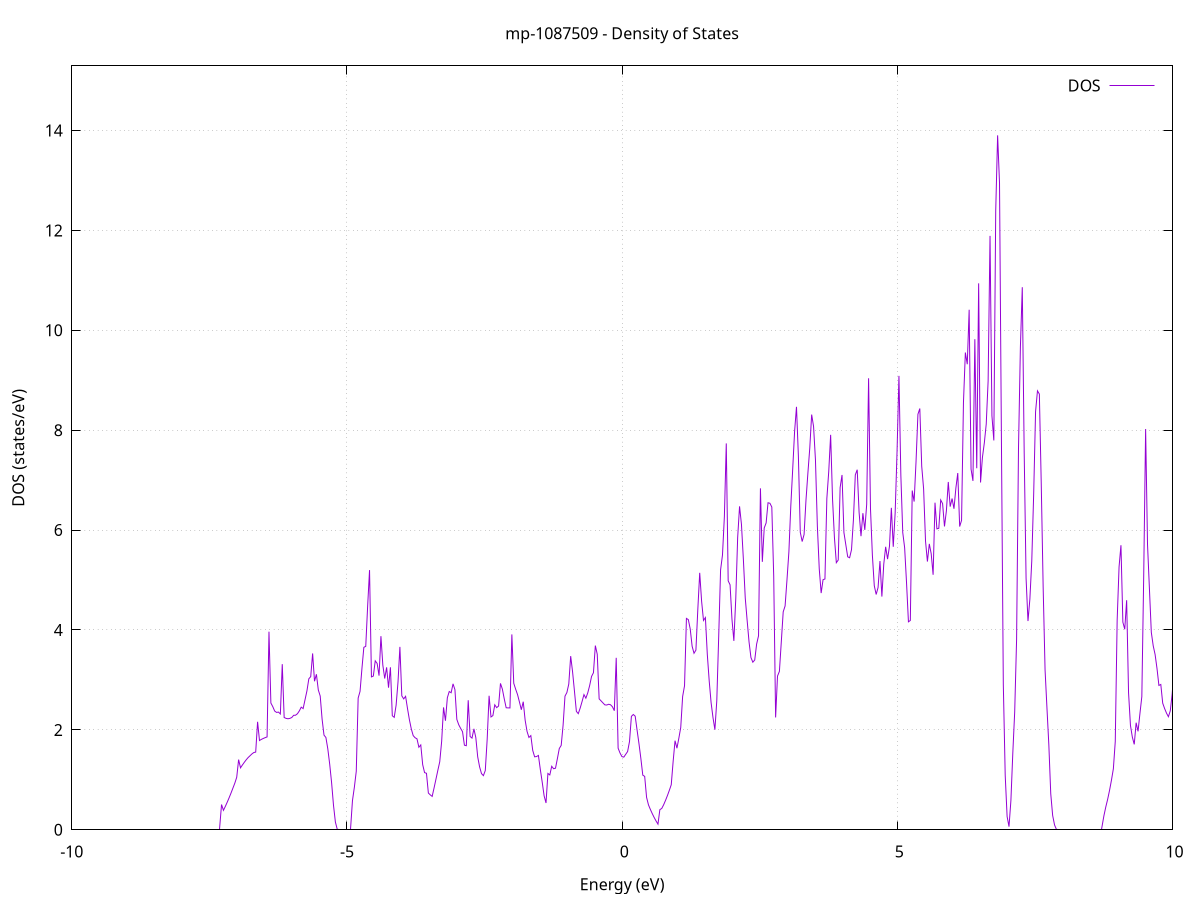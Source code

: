 set title 'mp-1087509 - Density of States'
set xlabel 'Energy (eV)'
set ylabel 'DOS (states/eV)'
set grid
set xrange [-10:10]
set yrange [0:15.295]
set xzeroaxis lt -1
set terminal png size 800,600
set output 'mp-1087509_dos_gnuplot.png'
plot '-' using 1:2 with lines title 'DOS'
-40.205600 0.000000
-40.171100 0.000000
-40.136700 0.000000
-40.102200 0.000000
-40.067700 0.000000
-40.033200 0.000000
-39.998800 0.000000
-39.964300 0.000000
-39.929800 0.000000
-39.895300 0.000000
-39.860800 0.000000
-39.826400 0.000000
-39.791900 0.000000
-39.757400 0.000000
-39.722900 0.000000
-39.688500 0.000000
-39.654000 0.000000
-39.619500 0.000000
-39.585000 0.000000
-39.550500 0.000000
-39.516100 0.000000
-39.481600 0.000000
-39.447100 0.000000
-39.412600 0.000000
-39.378100 0.000000
-39.343700 0.000000
-39.309200 0.000000
-39.274700 0.000000
-39.240200 0.000000
-39.205800 0.000000
-39.171300 0.000000
-39.136800 0.000000
-39.102300 0.000000
-39.067800 0.000000
-39.033400 0.000000
-38.998900 0.000000
-38.964400 0.000000
-38.929900 0.000000
-38.895500 0.000000
-38.861000 0.000000
-38.826500 0.000000
-38.792000 0.000000
-38.757500 0.000000
-38.723100 0.000000
-38.688600 0.000000
-38.654100 0.000000
-38.619600 0.000000
-38.585200 0.000000
-38.550700 0.000000
-38.516200 0.000000
-38.481700 0.000000
-38.447200 0.000000
-38.412800 0.000000
-38.378300 0.000000
-38.343800 0.000000
-38.309300 0.000000
-38.274900 0.000000
-38.240400 0.000000
-38.205900 0.000000
-38.171400 0.000000
-38.136900 0.000000
-38.102500 0.000000
-38.068000 0.000000
-38.033500 0.000000
-37.999000 0.000000
-37.964500 0.000000
-37.930100 0.000000
-37.895600 0.000000
-37.861100 0.000000
-37.826600 0.000000
-37.792200 0.000000
-37.757700 0.000000
-37.723200 0.000000
-37.688700 0.000000
-37.654200 0.000000
-37.619800 0.000000
-37.585300 0.000000
-37.550800 0.000000
-37.516300 0.000000
-37.481900 0.000000
-37.447400 0.000000
-37.412900 0.000000
-37.378400 0.000000
-37.343900 0.000000
-37.309500 0.000000
-37.275000 0.000000
-37.240500 0.000000
-37.206000 0.000000
-37.171600 0.000000
-37.137100 0.000000
-37.102600 0.000000
-37.068100 0.000000
-37.033600 0.000000
-36.999200 0.000000
-36.964700 0.000000
-36.930200 0.000000
-36.895700 0.000000
-36.861300 0.000000
-36.826800 0.000000
-36.792300 0.000000
-36.757800 0.000000
-36.723300 0.000000
-36.688900 0.000000
-36.654400 0.000000
-36.619900 0.000000
-36.585400 0.000000
-36.551000 0.000000
-36.516500 0.000000
-36.482000 0.000000
-36.447500 0.000000
-36.413000 0.000000
-36.378600 0.000000
-36.344100 0.000000
-36.309600 0.000000
-36.275100 0.000000
-36.240600 0.000000
-36.206200 0.000000
-36.171700 0.000000
-36.137200 0.000000
-36.102700 0.000000
-36.068300 0.000000
-36.033800 0.000000
-35.999300 0.000000
-35.964800 0.000000
-35.930300 0.000000
-35.895900 0.000000
-35.861400 0.000000
-35.826900 0.000000
-35.792400 0.000000
-35.758000 0.000000
-35.723500 0.000000
-35.689000 0.000000
-35.654500 0.000000
-35.620000 0.000000
-35.585600 0.000000
-35.551100 0.000000
-35.516600 0.000000
-35.482100 0.000000
-35.447700 0.000000
-35.413200 0.000000
-35.378700 0.000000
-35.344200 0.000000
-35.309700 0.000000
-35.275300 0.000000
-35.240800 0.000000
-35.206300 0.000000
-35.171800 0.000000
-35.137400 0.000000
-35.102900 0.000000
-35.068400 0.000000
-35.033900 0.000000
-34.999400 0.000000
-34.965000 0.000000
-34.930500 0.000000
-34.896000 0.000000
-34.861500 0.000000
-34.827000 0.000000
-34.792600 0.000000
-34.758100 0.000000
-34.723600 0.000000
-34.689100 0.000000
-34.654700 0.000000
-34.620200 0.000000
-34.585700 0.000000
-34.551200 0.000000
-34.516700 0.000000
-34.482300 0.000000
-34.447800 0.000000
-34.413300 0.000000
-34.378800 0.000000
-34.344400 0.000000
-34.309900 0.000000
-34.275400 0.000000
-34.240900 0.000000
-34.206400 0.000000
-34.172000 0.000000
-34.137500 0.000000
-34.103000 0.000000
-34.068500 0.000000
-34.034100 0.000000
-33.999600 0.000000
-33.965100 0.000000
-33.930600 0.000000
-33.896100 0.000000
-33.861700 0.000000
-33.827200 0.000000
-33.792700 0.000000
-33.758200 0.000000
-33.723800 0.000000
-33.689300 0.000000
-33.654800 0.000000
-33.620300 0.000000
-33.585800 0.000000
-33.551400 0.000000
-33.516900 0.000000
-33.482400 0.000000
-33.447900 0.000000
-33.413400 0.000000
-33.379000 0.000000
-33.344500 0.000000
-33.310000 0.000000
-33.275500 0.000000
-33.241100 0.000000
-33.206600 0.000000
-33.172100 0.000000
-33.137600 0.000000
-33.103100 0.000000
-33.068700 0.000000
-33.034200 0.000000
-32.999700 0.000000
-32.965200 0.000000
-32.930800 0.000000
-32.896300 0.000000
-32.861800 0.000000
-32.827300 0.000000
-32.792800 0.000000
-32.758400 0.000000
-32.723900 0.000000
-32.689400 0.000000
-32.654900 0.000000
-32.620500 0.000000
-32.586000 0.000000
-32.551500 0.000000
-32.517000 0.000000
-32.482500 0.000000
-32.448100 0.000000
-32.413600 0.000000
-32.379100 0.000000
-32.344600 0.000000
-32.310200 0.000000
-32.275700 0.000000
-32.241200 0.000000
-32.206700 0.000000
-32.172200 0.000000
-32.137800 0.000000
-32.103300 0.000000
-32.068800 0.000000
-32.034300 0.000000
-31.999800 0.000000
-31.965400 0.000000
-31.930900 0.000000
-31.896400 0.000000
-31.861900 0.000000
-31.827500 0.000000
-31.793000 0.000000
-31.758500 0.000000
-31.724000 0.000000
-31.689500 0.000000
-31.655100 0.000000
-31.620600 0.000000
-31.586100 0.000000
-31.551600 0.000000
-31.517200 0.000000
-31.482700 0.000000
-31.448200 0.000000
-31.413700 0.000000
-31.379200 0.000000
-31.344800 0.000000
-31.310300 0.000000
-31.275800 0.000000
-31.241300 0.000000
-31.206900 0.000000
-31.172400 0.000000
-31.137900 0.000000
-31.103400 0.000000
-31.068900 0.000000
-31.034500 0.000000
-31.000000 0.000000
-30.965500 0.000000
-30.931000 0.000000
-30.896600 0.000000
-30.862100 0.000000
-30.827600 0.000000
-30.793100 0.000000
-30.758600 0.000000
-30.724200 0.000000
-30.689700 0.000000
-30.655200 0.000000
-30.620700 0.000000
-30.586200 0.000000
-30.551800 0.000000
-30.517300 0.000000
-30.482800 0.000000
-30.448300 0.000000
-30.413900 0.000000
-30.379400 0.000000
-30.344900 0.000000
-30.310400 0.000000
-30.275900 0.000000
-30.241500 0.000000
-30.207000 0.000000
-30.172500 0.000000
-30.138000 0.000000
-30.103600 0.000000
-30.069100 0.000000
-30.034600 0.000000
-30.000100 0.000000
-29.965600 0.000000
-29.931200 0.000000
-29.896700 0.000000
-29.862200 0.000000
-29.827700 0.000000
-29.793300 0.000000
-29.758800 0.000000
-29.724300 0.000000
-29.689800 0.000000
-29.655300 0.000000
-29.620900 0.000000
-29.586400 0.000000
-29.551900 0.000000
-29.517400 0.000000
-29.483000 0.000000
-29.448500 0.000000
-29.414000 0.000000
-29.379500 0.000000
-29.345000 0.000000
-29.310600 0.000000
-29.276100 0.000000
-29.241600 0.000000
-29.207100 0.000000
-29.172600 0.000000
-29.138200 0.000000
-29.103700 0.000000
-29.069200 0.000000
-29.034700 0.000000
-29.000300 0.000000
-28.965800 0.000000
-28.931300 0.000000
-28.896800 0.000000
-28.862300 0.000000
-28.827900 0.000000
-28.793400 0.000000
-28.758900 0.000000
-28.724400 0.000000
-28.690000 0.000000
-28.655500 0.000000
-28.621000 0.000000
-28.586500 0.000000
-28.552000 0.000000
-28.517600 0.000000
-28.483100 0.000000
-28.448600 0.000000
-28.414100 0.000000
-28.379700 0.000000
-28.345200 0.000000
-28.310700 0.000000
-28.276200 0.000000
-28.241700 0.000000
-28.207300 0.000000
-28.172800 0.000000
-28.138300 0.000000
-28.103800 0.000000
-28.069400 0.000000
-28.034900 0.000000
-28.000400 0.000000
-27.965900 0.000000
-27.931400 0.000000
-27.897000 0.000000
-27.862500 0.000000
-27.828000 0.000000
-27.793500 0.000000
-27.759000 0.000000
-27.724600 0.000000
-27.690100 0.000000
-27.655600 0.000000
-27.621100 0.000000
-27.586700 0.000000
-27.552200 0.000000
-27.517700 0.000000
-27.483200 0.000000
-27.448700 0.000000
-27.414300 0.000000
-27.379800 0.000000
-27.345300 0.000000
-27.310800 0.000000
-27.276400 0.000000
-27.241900 0.000000
-27.207400 0.000000
-27.172900 0.000000
-27.138400 0.000000
-27.104000 0.000000
-27.069500 0.000000
-27.035000 0.000000
-27.000500 0.000000
-26.966100 0.000000
-26.931600 0.000000
-26.897100 0.000000
-26.862600 0.000000
-26.828100 0.000000
-26.793700 0.000000
-26.759200 0.000000
-26.724700 0.000000
-26.690200 0.000000
-26.655800 0.000000
-26.621300 0.000000
-26.586800 0.000000
-26.552300 0.000000
-26.517800 0.000000
-26.483400 0.000000
-26.448900 0.000000
-26.414400 0.000000
-26.379900 0.000000
-26.345400 0.000000
-26.311000 0.000000
-26.276500 0.000000
-26.242000 0.000000
-26.207500 0.000000
-26.173100 0.000000
-26.138600 0.000000
-26.104100 0.000000
-26.069600 0.000000
-26.035100 0.000000
-26.000700 0.000000
-25.966200 0.000000
-25.931700 0.000000
-25.897200 0.000000
-25.862800 0.000000
-25.828300 0.000000
-25.793800 0.000000
-25.759300 0.000000
-25.724800 0.000000
-25.690400 0.000000
-25.655900 0.000000
-25.621400 0.000000
-25.586900 0.000000
-25.552500 0.000000
-25.518000 0.000000
-25.483500 0.000000
-25.449000 0.000000
-25.414500 0.000000
-25.380100 0.000000
-25.345600 0.000000
-25.311100 0.000000
-25.276600 0.000000
-25.242200 0.000000
-25.207700 0.000000
-25.173200 0.000000
-25.138700 0.000000
-25.104200 0.000000
-25.069800 0.000000
-25.035300 0.000000
-25.000800 0.000000
-24.966300 0.000000
-24.931800 0.000000
-24.897400 0.000000
-24.862900 0.000000
-24.828400 0.000000
-24.793900 0.000000
-24.759500 0.000000
-24.725000 0.000000
-24.690500 0.000000
-24.656000 0.000000
-24.621500 0.000000
-24.587100 0.000000
-24.552600 0.000000
-24.518100 0.000000
-24.483600 0.000000
-24.449200 0.000000
-24.414700 0.000000
-24.380200 0.000000
-24.345700 0.000000
-24.311200 0.000000
-24.276800 0.000000
-24.242300 0.000000
-24.207800 0.000000
-24.173300 0.000000
-24.138900 0.000000
-24.104400 0.000000
-24.069900 0.000000
-24.035400 0.000000
-24.000900 0.000000
-23.966500 0.000000
-23.932000 0.000000
-23.897500 0.000000
-23.863000 0.000000
-23.828600 0.000000
-23.794100 0.000000
-23.759600 0.000000
-23.725100 0.000000
-23.690600 0.000000
-23.656200 0.000000
-23.621700 0.000000
-23.587200 0.000000
-23.552700 0.000000
-23.518200 0.000000
-23.483800 0.000000
-23.449300 0.000000
-23.414800 0.000000
-23.380300 0.000000
-23.345900 0.000000
-23.311400 0.000000
-23.276900 0.000000
-23.242400 0.000000
-23.207900 0.000000
-23.173500 0.000000
-23.139000 0.000000
-23.104500 0.000000
-23.070000 0.000000
-23.035600 0.000000
-23.001100 0.000000
-22.966600 0.000000
-22.932100 0.000000
-22.897600 0.000000
-22.863200 0.000000
-22.828700 0.000000
-22.794200 0.000000
-22.759700 0.000000
-22.725300 0.000000
-22.690800 0.000000
-22.656300 0.000000
-22.621800 0.000000
-22.587300 0.000000
-22.552900 0.000000
-22.518400 0.000000
-22.483900 0.000000
-22.449400 0.000000
-22.415000 0.000000
-22.380500 0.000000
-22.346000 0.000000
-22.311500 0.000000
-22.277000 0.000000
-22.242600 0.000000
-22.208100 0.000000
-22.173600 0.000000
-22.139100 0.000000
-22.104600 0.000000
-22.070200 0.000000
-22.035700 0.000000
-22.001200 0.000000
-21.966700 0.000000
-21.932300 0.000000
-21.897800 0.000000
-21.863300 0.000000
-21.828800 0.000000
-21.794300 0.000000
-21.759900 0.000000
-21.725400 0.000000
-21.690900 0.000000
-21.656400 0.000000
-21.622000 0.000000
-21.587500 0.000000
-21.553000 0.000000
-21.518500 0.000000
-21.484000 0.000000
-21.449600 0.000000
-21.415100 0.000000
-21.380600 0.000000
-21.346100 0.000000
-21.311700 0.000000
-21.277200 0.000000
-21.242700 0.000000
-21.208200 0.000000
-21.173700 0.000000
-21.139300 0.000000
-21.104800 0.000000
-21.070300 0.000000
-21.035800 0.000000
-21.001400 0.000000
-20.966900 0.000000
-20.932400 0.000000
-20.897900 0.000000
-20.863400 0.000000
-20.829000 0.000000
-20.794500 0.000000
-20.760000 0.000000
-20.725500 0.000000
-20.691000 0.000000
-20.656600 0.000000
-20.622100 0.000000
-20.587600 0.000000
-20.553100 0.000000
-20.518700 0.000000
-20.484200 0.000000
-20.449700 0.000000
-20.415200 0.000000
-20.380700 0.000000
-20.346300 0.000000
-20.311800 0.000000
-20.277300 0.000000
-20.242800 0.000000
-20.208400 0.000000
-20.173900 0.000000
-20.139400 0.000000
-20.104900 0.000000
-20.070400 0.000000
-20.036000 0.000000
-20.001500 0.000000
-19.967000 0.000000
-19.932500 0.000000
-19.898100 0.000000
-19.863600 0.000000
-19.829100 0.000000
-19.794600 0.000000
-19.760100 0.000000
-19.725700 0.000000
-19.691200 0.000000
-19.656700 0.000000
-19.622200 0.000000
-19.587800 0.000000
-19.553300 0.000000
-19.518800 0.000000
-19.484300 0.000000
-19.449800 0.000000
-19.415400 0.000000
-19.380900 0.000000
-19.346400 0.000000
-19.311900 0.000000
-19.277400 0.000000
-19.243000 0.000000
-19.208500 0.000000
-19.174000 0.000000
-19.139500 0.000000
-19.105100 0.000000
-19.070600 0.000000
-19.036100 0.000000
-19.001600 0.000000
-18.967100 0.000000
-18.932700 0.000000
-18.898200 0.000000
-18.863700 0.000000
-18.829200 0.000000
-18.794800 0.000000
-18.760300 0.000000
-18.725800 0.000000
-18.691300 0.000000
-18.656800 0.000000
-18.622400 0.000000
-18.587900 0.000000
-18.553400 0.000000
-18.518900 0.000000
-18.484500 0.000000
-18.450000 0.000000
-18.415500 0.000000
-18.381000 0.000000
-18.346500 0.000000
-18.312100 0.000000
-18.277600 0.000000
-18.243100 0.000000
-18.208600 0.000000
-18.174200 0.000000
-18.139700 0.000000
-18.105200 0.000000
-18.070700 0.000000
-18.036200 0.000000
-18.001800 0.000000
-17.967300 0.000000
-17.932800 0.000000
-17.898300 0.000000
-17.863800 0.000000
-17.829400 0.000000
-17.794900 0.000000
-17.760400 0.000000
-17.725900 0.000000
-17.691500 0.000000
-17.657000 0.000000
-17.622500 0.000000
-17.588000 0.000000
-17.553500 0.000000
-17.519100 0.000000
-17.484600 0.000000
-17.450100 0.000000
-17.415600 0.000000
-17.381200 0.000000
-17.346700 0.000000
-17.312200 0.000000
-17.277700 0.000000
-17.243200 0.000000
-17.208800 0.000000
-17.174300 0.000000
-17.139800 0.000000
-17.105300 0.000000
-17.070900 0.000000
-17.036400 0.000000
-17.001900 0.000000
-16.967400 0.000000
-16.932900 0.000000
-16.898500 0.000000
-16.864000 0.000000
-16.829500 0.000000
-16.795000 0.000000
-16.760600 0.000000
-16.726100 0.000000
-16.691600 0.000000
-16.657100 0.000000
-16.622600 0.000000
-16.588200 0.000000
-16.553700 0.000000
-16.519200 0.000000
-16.484700 0.000000
-16.450200 0.000000
-16.415800 0.000000
-16.381300 0.000000
-16.346800 0.000000
-16.312300 0.000000
-16.277900 0.000000
-16.243400 0.000000
-16.208900 0.000000
-16.174400 0.000000
-16.139900 0.000000
-16.105500 0.000000
-16.071000 0.000000
-16.036500 0.000000
-16.002000 0.000000
-15.967600 0.000000
-15.933100 0.000000
-15.898600 0.000000
-15.864100 0.000000
-15.829600 0.000000
-15.795200 0.000000
-15.760700 0.000000
-15.726200 0.000000
-15.691700 0.000000
-15.657300 0.000000
-15.622800 0.000000
-15.588300 0.000000
-15.553800 0.000000
-15.519300 0.000000
-15.484900 0.000000
-15.450400 0.000000
-15.415900 0.000000
-15.381400 0.000000
-15.347000 0.000000
-15.312500 0.000000
-15.278000 0.000000
-15.243500 0.000000
-15.209000 0.000000
-15.174600 0.000000
-15.140100 0.000000
-15.105600 0.000000
-15.071100 0.000000
-15.036600 0.000000
-15.002200 0.000000
-14.967700 0.000000
-14.933200 0.000000
-14.898700 0.000000
-14.864300 0.000000
-14.829800 0.000000
-14.795300 0.000000
-14.760800 0.000000
-14.726300 0.000000
-14.691900 0.000000
-14.657400 0.000000
-14.622900 0.000000
-14.588400 0.000000
-14.554000 0.000000
-14.519500 0.000000
-14.485000 0.000000
-14.450500 0.000000
-14.416000 0.000000
-14.381600 0.000000
-14.347100 0.000000
-14.312600 0.000000
-14.278100 0.000000
-14.243700 0.000000
-14.209200 0.000000
-14.174700 0.000000
-14.140200 0.000000
-14.105700 0.000000
-14.071300 0.000000
-14.036800 0.000000
-14.002300 0.000000
-13.967800 0.000000
-13.933400 0.000000
-13.898900 0.000000
-13.864400 0.000000
-13.829900 0.000000
-13.795400 0.000000
-13.761000 0.000000
-13.726500 0.000000
-13.692000 0.000000
-13.657500 0.000000
-13.623100 0.000000
-13.588600 0.000000
-13.554100 0.000000
-13.519600 0.000000
-13.485100 0.000000
-13.450700 0.000000
-13.416200 0.000000
-13.381700 0.000000
-13.347200 0.000000
-13.312700 0.000000
-13.278300 0.000000
-13.243800 0.000000
-13.209300 0.000000
-13.174800 0.000000
-13.140400 0.000000
-13.105900 0.000000
-13.071400 0.000000
-13.036900 0.000000
-13.002400 0.000000
-12.968000 0.000000
-12.933500 0.000000
-12.899000 0.000000
-12.864500 0.000000
-12.830100 0.000000
-12.795600 0.000000
-12.761100 0.000000
-12.726600 0.000000
-12.692100 0.000000
-12.657700 0.000000
-12.623200 0.000000
-12.588700 0.000000
-12.554200 0.000000
-12.519800 0.000000
-12.485300 0.000000
-12.450800 0.000000
-12.416300 0.000000
-12.381800 0.000000
-12.347400 0.000000
-12.312900 0.000000
-12.278400 0.000000
-12.243900 0.000000
-12.209500 0.000000
-12.175000 0.000000
-12.140500 0.000000
-12.106000 0.000000
-12.071500 0.000000
-12.037100 0.000000
-12.002600 0.000000
-11.968100 0.000000
-11.933600 0.000000
-11.899100 0.000000
-11.864700 0.000000
-11.830200 0.000000
-11.795700 0.000000
-11.761200 0.000000
-11.726800 0.000000
-11.692300 0.000000
-11.657800 0.000000
-11.623300 0.000000
-11.588800 0.000000
-11.554400 0.000000
-11.519900 0.000000
-11.485400 0.000000
-11.450900 0.000000
-11.416500 0.000000
-11.382000 0.000000
-11.347500 0.000000
-11.313000 0.000000
-11.278500 0.000000
-11.244100 0.000000
-11.209600 0.000000
-11.175100 0.000000
-11.140600 0.000000
-11.106200 0.000000
-11.071700 0.000000
-11.037200 0.000000
-11.002700 0.000000
-10.968200 0.000000
-10.933800 0.000000
-10.899300 0.000000
-10.864800 0.000000
-10.830300 0.000000
-10.795900 0.000000
-10.761400 0.000000
-10.726900 0.000000
-10.692400 0.000000
-10.657900 0.000000
-10.623500 0.000000
-10.589000 0.000000
-10.554500 0.000000
-10.520000 0.000000
-10.485500 0.000000
-10.451100 0.000000
-10.416600 0.000000
-10.382100 0.000000
-10.347600 0.000000
-10.313200 0.000000
-10.278700 0.000000
-10.244200 0.000000
-10.209700 0.000000
-10.175200 0.000000
-10.140800 0.000000
-10.106300 0.000000
-10.071800 0.000000
-10.037300 0.000000
-10.002900 0.000000
-9.968400 0.000000
-9.933900 0.000000
-9.899400 0.000000
-9.864900 0.000000
-9.830500 0.000000
-9.796000 0.000000
-9.761500 0.000000
-9.727000 0.000000
-9.692600 0.000000
-9.658100 0.000000
-9.623600 0.000000
-9.589100 0.000000
-9.554600 0.000000
-9.520200 0.000000
-9.485700 0.000000
-9.451200 0.000000
-9.416700 0.000000
-9.382300 0.000000
-9.347800 0.000000
-9.313300 0.000000
-9.278800 0.000000
-9.244300 0.000000
-9.209900 0.000000
-9.175400 0.000000
-9.140900 0.000000
-9.106400 0.000000
-9.071900 0.000000
-9.037500 0.000000
-9.003000 0.000000
-8.968500 0.000000
-8.934000 0.000000
-8.899600 0.000000
-8.865100 0.000000
-8.830600 0.000000
-8.796100 0.000000
-8.761600 0.000000
-8.727200 0.000000
-8.692700 0.000000
-8.658200 0.000000
-8.623700 0.000000
-8.589300 0.000000
-8.554800 0.000000
-8.520300 0.000000
-8.485800 0.000000
-8.451300 0.000000
-8.416900 0.000000
-8.382400 0.000000
-8.347900 0.000000
-8.313400 0.000000
-8.279000 0.000000
-8.244500 0.000000
-8.210000 0.000000
-8.175500 0.000000
-8.141000 0.000000
-8.106600 0.000000
-8.072100 0.000000
-8.037600 0.000000
-8.003100 0.000000
-7.968700 0.000000
-7.934200 0.000000
-7.899700 0.000000
-7.865200 0.000000
-7.830700 0.000000
-7.796300 0.000000
-7.761800 0.000000
-7.727300 0.000000
-7.692800 0.000000
-7.658300 0.000000
-7.623900 0.000000
-7.589400 0.000000
-7.554900 0.000000
-7.520400 0.000000
-7.486000 0.000000
-7.451500 0.000000
-7.417000 0.000000
-7.382500 0.000000
-7.348000 0.000000
-7.313600 0.000000
-7.279100 0.505200
-7.244600 0.389300
-7.210100 0.468300
-7.175700 0.552300
-7.141200 0.641400
-7.106700 0.735500
-7.072200 0.834700
-7.037700 0.933700
-7.003300 1.051200
-6.968800 1.404700
-6.934300 1.240300
-6.899800 1.297400
-6.865400 1.350900
-6.830900 1.400900
-6.796400 1.445500
-6.761900 1.481700
-6.727400 1.518100
-6.693000 1.546600
-6.658500 1.555200
-6.624000 2.161800
-6.589500 1.787100
-6.555100 1.810000
-6.520600 1.828500
-6.486100 1.844800
-6.451600 1.859300
-6.417100 3.966800
-6.382700 2.538000
-6.348200 2.465700
-6.313700 2.377300
-6.279200 2.349800
-6.244700 2.356300
-6.210300 2.318600
-6.175800 3.316400
-6.141300 2.247500
-6.106800 2.230900
-6.072400 2.222800
-6.037900 2.230300
-6.003400 2.247400
-5.968900 2.291600
-5.934400 2.293700
-5.900000 2.323500
-5.865500 2.380500
-5.831000 2.455000
-5.796500 2.426600
-5.762100 2.603500
-5.727600 2.780400
-5.693100 3.022300
-5.658600 3.066700
-5.624100 3.530600
-5.589700 2.973700
-5.555200 3.113700
-5.520700 2.799000
-5.486200 2.677600
-5.451800 2.214200
-5.417300 1.895300
-5.382800 1.848100
-5.348300 1.621000
-5.313800 1.313400
-5.279400 0.944400
-5.244900 0.491700
-5.210400 0.154400
-5.175900 0.007200
-5.141500 0.000000
-5.107000 0.000000
-5.072500 0.000000
-5.038000 0.000000
-5.003500 0.000000
-4.969100 0.000000
-4.934600 0.000000
-4.900100 0.584300
-4.865600 0.851800
-4.831100 1.170900
-4.796700 2.637800
-4.762200 2.771700
-4.727700 3.232500
-4.693200 3.653600
-4.658800 3.672300
-4.624300 4.479500
-4.589800 5.199400
-4.555300 3.061400
-4.520800 3.078100
-4.486400 3.382600
-4.451900 3.330700
-4.417400 3.086000
-4.382900 3.876100
-4.348500 3.298200
-4.314000 3.028500
-4.279500 3.252000
-4.245000 2.845500
-4.210500 3.252800
-4.176100 2.283000
-4.141600 2.250900
-4.107100 2.493500
-4.072600 2.957700
-4.038200 3.661900
-4.003700 2.681900
-3.969200 2.620600
-3.934700 2.671800
-3.900200 2.427900
-3.865800 2.204800
-3.831300 2.020000
-3.796800 1.885800
-3.762300 1.842700
-3.727900 1.821000
-3.693400 1.652800
-3.658900 1.698700
-3.624400 1.304200
-3.589900 1.144600
-3.555500 1.131100
-3.521000 0.735600
-3.486500 0.698900
-3.452000 0.668100
-3.417500 0.837100
-3.383100 1.013000
-3.348600 1.191400
-3.314100 1.362300
-3.279600 1.768700
-3.245200 2.450100
-3.210700 2.182800
-3.176200 2.643600
-3.141700 2.768300
-3.107200 2.743800
-3.072800 2.921900
-3.038300 2.806000
-3.003800 2.210500
-2.969300 2.103400
-2.934900 2.030400
-2.900400 1.964300
-2.865900 1.693600
-2.831400 1.683600
-2.796900 2.594100
-2.762500 1.868000
-2.728000 1.835200
-2.693500 2.020700
-2.659000 1.847600
-2.624600 1.460500
-2.590100 1.259500
-2.555600 1.124800
-2.521100 1.083800
-2.486600 1.186400
-2.452200 1.813800
-2.417700 2.683300
-2.383200 2.258700
-2.348700 2.285800
-2.314300 2.502400
-2.279800 2.445300
-2.245300 2.477300
-2.210800 2.931100
-2.176300 2.815500
-2.141900 2.620300
-2.107400 2.443200
-2.072900 2.440100
-2.038400 2.439500
-2.003900 3.911100
-1.969500 2.933400
-1.935000 2.814900
-1.900500 2.705900
-1.866000 2.558000
-1.831600 2.403500
-1.797100 2.564300
-1.762600 2.194900
-1.728100 1.969400
-1.693600 1.848500
-1.659200 1.885500
-1.624700 1.589300
-1.590200 1.460700
-1.555700 1.466400
-1.521300 1.488400
-1.486800 1.207600
-1.452300 0.952900
-1.417800 0.680100
-1.383300 0.536400
-1.348900 1.127500
-1.314400 1.097700
-1.279900 1.271400
-1.245400 1.222300
-1.211000 1.232700
-1.176500 1.425700
-1.142000 1.627300
-1.107500 1.689300
-1.073000 2.092800
-1.038600 2.675600
-1.004100 2.747700
-0.969600 2.918700
-0.935100 3.476800
-0.900700 3.163300
-0.866200 2.772600
-0.831700 2.370400
-0.797200 2.325000
-0.762700 2.435700
-0.728300 2.567300
-0.693800 2.706800
-0.659300 2.634900
-0.624800 2.741100
-0.590300 2.888400
-0.555900 3.070200
-0.521400 3.144100
-0.486900 3.687900
-0.452400 3.513900
-0.418000 2.620900
-0.383500 2.581200
-0.349000 2.540700
-0.314500 2.501000
-0.280000 2.497800
-0.245600 2.512800
-0.211100 2.503500
-0.176600 2.463200
-0.142100 2.384000
-0.107700 3.442400
-0.073200 1.633900
-0.038700 1.537000
-0.004200 1.465500
0.030300 1.454700
0.064700 1.511000
0.099200 1.566100
0.133700 1.766700
0.168200 2.271400
0.202600 2.308400
0.237100 2.274600
0.271600 1.993800
0.306100 1.722000
0.340600 1.422600
0.375000 1.093900
0.409500 1.069200
0.444000 0.648800
0.478500 0.498200
0.512900 0.407100
0.547400 0.322900
0.581900 0.245800
0.616400 0.175600
0.650900 0.112400
0.685300 0.403000
0.719800 0.427100
0.754300 0.501300
0.788800 0.590000
0.823300 0.686300
0.857700 0.790300
0.892200 0.901600
0.926700 1.369900
0.961200 1.784100
0.995600 1.633200
1.030100 1.832600
1.064600 2.047400
1.099100 2.668400
1.133600 2.883900
1.168000 4.232000
1.202500 4.207600
1.237000 4.021200
1.271500 3.675000
1.305900 3.534100
1.340400 3.596900
1.374900 4.409600
1.409400 5.144800
1.443900 4.574900
1.478300 4.191000
1.512800 4.248700
1.547300 3.513000
1.581800 2.982200
1.616200 2.546100
1.650700 2.246500
1.685200 2.003900
1.719700 2.583600
1.754200 3.859300
1.788600 5.203000
1.823100 5.501500
1.857600 6.271500
1.892100 7.735600
1.926500 4.984200
1.961000 4.904200
1.995500 4.215200
2.030000 3.781900
2.064500 4.630600
2.098900 5.850600
2.133400 6.475800
2.167900 6.114400
2.202400 5.422400
2.236900 4.640700
2.271300 4.189700
2.305800 3.759600
2.340300 3.448300
2.374800 3.355100
2.409200 3.399300
2.443700 3.718600
2.478200 3.883600
2.512700 6.836500
2.547200 5.364800
2.581600 6.042600
2.616100 6.143300
2.650600 6.547500
2.685100 6.537700
2.719500 6.461800
2.754000 5.079000
2.788500 2.248600
2.823000 3.077500
2.857500 3.172500
2.891900 3.764100
2.926400 4.363200
2.960900 4.481100
2.995400 5.008800
3.029800 5.565700
3.064300 6.479600
3.098800 7.214600
3.133300 7.972200
3.167800 8.468400
3.202200 7.487300
3.236700 5.957600
3.271200 5.771000
3.305700 5.911700
3.340100 6.594700
3.374600 7.134900
3.409100 7.640900
3.443600 8.313000
3.478100 8.076000
3.512500 7.407700
3.547000 6.082000
3.581500 5.224000
3.616000 4.739400
3.650500 5.007300
3.684900 5.021300
3.719400 6.631700
3.753900 7.173100
3.788400 7.908000
3.822800 6.623700
3.857300 5.849200
3.891800 5.347500
3.926300 5.400400
3.960800 6.851900
3.995200 7.103900
4.029700 5.952400
4.064200 5.706700
4.098700 5.464900
4.133100 5.446700
4.167600 5.607900
4.202100 6.202200
4.236600 7.106400
4.271100 7.209300
4.305500 6.356000
4.340000 5.878700
4.374500 6.338500
4.409000 6.004000
4.443400 6.515100
4.477900 9.040600
4.512400 6.431000
4.546900 5.497200
4.581400 4.885900
4.615800 4.711300
4.650300 4.851700
4.684800 5.380300
4.719300 4.668800
4.753700 5.319200
4.788200 5.666200
4.822700 5.419300
4.857200 5.676100
4.891700 6.446300
4.926100 5.666200
4.960600 6.340700
4.995100 7.574900
5.029600 9.088600
5.064100 7.101500
5.098500 5.953400
5.133000 5.646100
5.167500 4.945400
5.202000 4.163800
5.236400 4.191000
5.270900 6.792300
5.305400 6.571400
5.339900 7.368000
5.374400 8.319600
5.408800 8.434700
5.443300 7.279100
5.477800 6.825400
5.512300 5.780900
5.546700 5.370900
5.581200 5.724100
5.615700 5.525900
5.650200 5.106000
5.684700 6.549500
5.719100 6.025300
5.753600 6.036000
5.788100 6.603400
5.822600 6.531100
5.857000 6.073500
5.891500 6.385400
5.926000 6.963700
5.960500 6.470500
5.995000 6.632300
6.029400 6.427400
6.063900 6.841400
6.098400 7.142300
6.132900 6.071200
6.167300 6.195700
6.201800 8.557000
6.236300 9.555800
6.270800 9.321400
6.305300 10.411700
6.339700 7.221600
6.374200 6.985100
6.408700 9.822300
6.443200 7.238500
6.477700 10.941200
6.512100 6.953400
6.546600 7.457300
6.581100 7.748200
6.615600 8.123900
6.650000 8.986100
6.684500 11.891600
6.719000 8.289800
6.753500 7.795600
6.788000 12.394100
6.822400 13.904300
6.856900 12.951800
6.891400 7.836200
6.925900 2.913300
6.960300 1.092500
6.994800 0.265600
7.029300 0.062500
7.063800 0.584900
7.098300 1.534500
7.132700 2.358500
7.167200 3.810500
7.201700 7.628500
7.236200 9.663100
7.270600 10.863200
7.305100 7.567900
7.339600 5.034200
7.374100 4.179200
7.408600 4.618500
7.443000 5.383800
7.477500 6.720100
7.512000 8.371800
7.546500 8.788300
7.580900 8.724100
7.615400 6.911900
7.649900 4.855700
7.684400 3.205400
7.718900 2.437800
7.753300 1.696500
7.787800 0.721600
7.822300 0.287300
7.856800 0.096300
7.891300 0.007200
7.925700 0.000000
7.960200 0.000000
7.994700 0.000000
8.029200 0.000000
8.063600 0.000000
8.098100 0.000000
8.132600 0.000000
8.167100 0.000000
8.201600 0.000000
8.236000 0.000000
8.270500 0.000000
8.305000 0.000000
8.339500 0.000000
8.373900 0.000000
8.408400 0.000000
8.442900 0.000000
8.477400 0.000000
8.511900 0.000000
8.546300 0.000000
8.580800 0.000000
8.615300 0.000000
8.649800 0.000000
8.684200 0.000000
8.718700 0.000000
8.753200 0.276900
8.787700 0.456000
8.822200 0.612100
8.856600 0.791700
8.891100 0.994900
8.925600 1.221800
8.960100 1.767700
8.994500 4.195700
9.029000 5.262500
9.063500 5.697000
9.098000 4.157600
9.132500 4.014500
9.166900 4.596600
9.201400 2.744800
9.235900 2.091400
9.270400 1.854700
9.304900 1.710000
9.339300 2.143600
9.373800 1.971400
9.408300 2.326800
9.442800 2.667400
9.477200 5.115900
9.511700 8.024500
9.546200 5.711100
9.580700 4.825800
9.615200 3.951900
9.649600 3.683700
9.684100 3.508300
9.718600 3.226700
9.753100 2.890200
9.787500 2.909400
9.822000 2.535200
9.856500 2.428100
9.891000 2.335900
9.925500 2.263700
9.959900 2.382000
9.994400 2.724200
10.028900 3.235600
10.063400 4.193300
10.097800 5.033000
10.132300 5.211300
10.166800 5.053000
10.201300 5.366100
10.235800 4.705300
10.270200 9.562500
10.304700 4.496800
10.339200 4.704300
10.373700 5.103500
10.408100 6.045900
10.442600 6.357000
10.477100 6.597600
10.511600 6.546000
10.546100 5.996300
10.580500 6.545700
10.615000 7.651500
10.649500 11.704600
10.684000 7.685300
10.718400 6.778400
10.752900 8.854300
10.787400 5.587800
10.821900 5.283600
10.856400 4.514800
10.890800 4.804400
10.925300 5.699300
10.959800 9.545600
10.994300 7.299300
11.028800 7.194900
11.063200 6.897900
11.097700 5.782500
11.132200 5.200700
11.166700 5.193800
11.201100 5.397000
11.235600 5.603300
11.270100 5.326800
11.304600 7.371600
11.339100 8.786400
11.373500 9.323200
11.408000 12.921200
11.442500 6.545800
11.477000 4.390100
11.511400 4.670000
11.545900 5.456500
11.580400 6.914400
11.614900 8.034800
11.649400 7.206500
11.683800 5.695500
11.718300 5.899200
11.752800 6.405300
11.787300 6.765700
11.821700 7.043300
11.856200 7.051300
11.890700 6.571700
11.925200 6.082300
11.959700 5.996000
11.994100 6.270900
12.028600 7.192400
12.063100 7.858600
12.097600 7.174000
12.132000 7.615100
12.166500 7.170000
12.201000 6.833100
12.235500 7.101200
12.270000 6.857000
12.304400 6.346000
12.338900 6.339300
12.373400 6.255300
12.407900 6.070200
12.442400 5.762500
12.476800 5.795000
12.511300 5.545400
12.545800 4.797900
12.580300 3.908800
12.614700 4.293300
12.649200 6.106800
12.683700 7.263200
12.718200 9.240000
12.752700 7.636200
12.787100 6.106300
12.821600 5.250400
12.856100 3.731600
12.890600 2.484000
12.925000 3.172400
12.959500 5.981600
12.994000 9.329200
13.028500 10.668200
13.063000 10.082200
13.097400 7.289800
13.131900 5.996800
13.166400 5.404800
13.200900 5.994000
13.235300 6.668400
13.269800 7.419200
13.304300 8.232900
13.338800 6.562600
13.373300 5.689400
13.407700 4.246500
13.442200 3.549000
13.476700 3.501200
13.511200 4.226100
13.545600 5.789500
13.580100 5.977300
13.614600 5.591500
13.649100 5.604800
13.683600 4.540400
13.718000 5.059100
13.752500 4.422900
13.787000 4.364900
13.821500 6.313100
13.856000 4.586200
13.890400 4.870400
13.924900 3.608400
13.959400 2.623800
13.993900 2.480000
14.028300 2.457200
14.062800 2.417700
14.097300 2.998700
14.131800 3.661700
14.166300 4.207700
14.200700 4.404900
14.235200 5.041300
14.269700 5.306000
14.304200 5.706400
14.338600 6.464000
14.373100 5.616600
14.407600 5.528700
14.442100 5.042400
14.476600 5.463200
14.511000 4.740200
14.545500 3.958000
14.580000 3.399700
14.614500 3.413900
14.648900 3.441600
14.683400 3.547200
14.717900 3.600300
14.752400 3.816600
14.786900 4.069100
14.821300 4.413600
14.855800 4.528400
14.890300 4.642800
14.924800 4.679400
14.959200 4.737600
14.993700 4.782100
15.028200 5.138500
15.062700 4.820400
15.097200 4.734500
15.131600 4.752300
15.166100 4.805400
15.200600 4.707500
15.235100 4.229600
15.269600 4.170800
15.304000 4.113300
15.338500 4.298900
15.373000 4.942000
15.407500 5.128100
15.441900 4.228500
15.476400 4.160500
15.510900 3.971200
15.545400 4.188800
15.579900 4.513400
15.614300 5.427200
15.648800 6.202400
15.683300 6.326600
15.717800 5.614800
15.752200 5.147300
15.786700 4.828300
15.821200 4.940600
15.855700 5.333500
15.890200 5.195200
15.924600 5.465000
15.959100 5.555800
15.993600 5.132600
16.028100 4.869100
16.062500 4.938400
16.097000 5.088600
16.131500 4.957000
16.166000 5.200300
16.200500 5.154500
16.234900 5.292900
16.269400 5.273300
16.303900 5.057500
16.338400 4.857900
16.372800 5.134500
16.407300 5.475200
16.441800 5.753500
16.476300 6.220800
16.510800 6.363700
16.545200 6.306100
16.579700 7.614200
16.614200 6.948600
16.648700 5.657400
16.683200 5.133300
16.717600 4.998700
16.752100 5.017300
16.786600 5.189500
16.821100 7.268500
16.855500 7.574700
16.890000 5.362500
16.924500 5.058700
16.959000 5.050200
16.993500 4.516600
17.027900 4.348500
17.062400 4.258800
17.096900 4.189000
17.131400 4.378400
17.165800 4.669700
17.200300 6.433500
17.234800 9.689800
17.269300 6.387900
17.303800 5.267000
17.338200 4.982400
17.372700 4.673500
17.407200 4.549600
17.441700 4.569800
17.476100 4.624000
17.510600 4.775600
17.545100 4.952100
17.579600 6.232100
17.614100 5.475900
17.648500 4.532300
17.683000 4.629800
17.717500 4.865000
17.752000 5.099700
17.786400 5.608500
17.820900 5.727300
17.855400 5.418000
17.889900 5.675500
17.924400 5.682500
17.958800 6.179500
17.993300 7.166100
18.027800 6.406000
18.062300 5.753300
18.096800 5.140900
18.131200 5.138200
18.165700 5.522400
18.200200 5.249800
18.234700 5.355800
18.269100 5.476600
18.303600 4.980900
18.338100 4.985800
18.372600 4.763000
18.407100 5.133000
18.441500 5.135300
18.476000 5.911000
18.510500 5.010500
18.545000 5.163300
18.579400 6.207400
18.613900 5.966600
18.648400 5.537500
18.682900 5.602500
18.717400 6.328500
18.751800 6.340700
18.786300 5.106100
18.820800 5.138600
18.855300 5.208500
18.889700 5.888200
18.924200 5.462000
18.958700 4.947200
18.993200 4.834700
19.027700 4.345400
19.062100 3.810400
19.096600 3.822300
19.131100 4.228500
19.165600 4.414800
19.200000 4.675900
19.234500 4.357200
19.269000 4.091600
19.303500 3.957000
19.338000 4.462700
19.372400 4.298300
19.406900 4.327100
19.441400 6.385900
19.475900 6.352900
19.510400 6.571800
19.544800 6.950700
19.579300 7.067500
19.613800 6.522900
19.648300 6.455300
19.682700 5.646200
19.717200 5.353500
19.751700 5.316900
19.786200 5.682200
19.820700 6.365500
19.855100 6.126700
19.889600 5.452000
19.924100 5.236000
19.958600 5.192000
19.993000 4.600300
20.027500 3.927100
20.062000 5.407400
20.096500 7.115100
20.131000 7.972100
20.165400 7.770300
20.199900 8.633200
20.234400 6.246700
20.268900 6.067100
20.303300 6.256000
20.337800 4.903300
20.372300 4.912100
20.406800 5.847100
20.441300 5.759400
20.475700 5.485200
20.510200 4.900200
20.544700 4.742100
20.579200 5.258500
20.613600 5.285300
20.648100 5.486700
20.682600 5.642300
20.717100 5.645600
20.751600 5.598500
20.786000 6.710200
20.820500 5.089900
20.855000 4.883900
20.889500 6.551000
20.924000 5.585100
20.958400 5.506000
20.992900 5.677700
21.027400 5.772700
21.061900 5.916700
21.096300 6.029700
21.130800 6.093000
21.165300 6.144900
21.199800 6.327900
21.234300 6.668900
21.268700 7.250700
21.303200 7.224400
21.337700 7.500800
21.372200 7.225800
21.406600 7.188200
21.441100 6.244000
21.475600 5.278700
21.510100 4.836200
21.544600 4.917300
21.579000 5.039100
21.613500 5.029900
21.648000 5.209500
21.682500 6.059400
21.716900 6.710500
21.751400 7.760100
21.785900 7.311000
21.820400 5.900300
21.854900 6.166300
21.889300 7.810200
21.923800 7.406200
21.958300 6.301100
21.992800 5.683300
22.027200 4.940400
22.061700 4.396300
22.096200 4.285400
22.130700 4.961300
22.165200 6.401000
22.199600 10.047000
22.234100 9.033800
22.268600 8.656500
22.303100 7.739300
22.337600 7.603000
22.372000 6.170200
22.406500 5.899300
22.441000 5.971200
22.475500 5.990900
22.509900 5.948100
22.544400 6.559700
22.578900 4.938100
22.613400 5.800400
22.647900 7.560000
22.682300 7.604400
22.716800 9.044100
22.751300 5.883300
22.785800 5.851100
22.820200 6.172000
22.854700 5.594800
22.889200 5.702100
22.923700 6.893500
22.958200 7.366700
22.992600 6.973900
23.027100 6.112700
23.061600 6.814000
23.096100 6.357400
23.130500 5.673100
23.165000 5.235500
23.199500 5.915900
23.234000 7.144200
23.268500 6.553300
23.302900 6.832600
23.337400 5.755900
23.371900 5.291800
23.406400 5.160600
23.440800 5.701400
23.475300 6.327800
23.509800 5.936600
23.544300 6.810300
23.578800 7.028600
23.613200 6.612400
23.647700 6.253800
23.682200 5.529900
23.716700 6.020700
23.751200 6.431900
23.785600 6.579800
23.820100 6.877100
23.854600 6.474000
23.889100 6.463100
23.923500 6.534700
23.958000 6.506400
23.992500 6.704200
24.027000 6.276300
24.061500 5.499400
24.095900 4.702800
24.130400 5.213600
24.164900 5.851300
24.199400 7.642300
24.233800 5.702600
24.268300 5.552300
24.302800 5.005200
24.337300 6.244400
24.371800 3.971700
24.406200 3.916200
24.440700 3.568000
24.475200 4.439200
24.509700 5.745100
24.544100 6.593300
24.578600 7.140100
24.613100 7.499800
24.647600 6.799300
24.682100 6.181500
24.716500 6.217500
24.751000 6.430500
24.785500 6.429900
24.820000 6.028700
24.854400 6.595400
24.888900 7.429700
24.923400 7.307000
24.957900 7.696100
24.992400 5.882400
25.026800 4.540900
25.061300 4.263900
25.095800 4.256500
25.130300 4.434600
25.164800 4.461500
25.199200 5.060900
25.233700 10.519000
25.268200 6.818200
25.302700 6.471100
25.337100 4.650300
25.371600 3.098600
25.406100 1.773300
25.440600 1.120000
25.475100 0.579000
25.509500 0.277000
25.544000 0.124200
25.578500 0.037500
25.613000 0.000300
25.647400 0.000000
25.681900 0.000000
25.716400 0.000000
25.750900 0.000000
25.785400 0.000000
25.819800 0.000000
25.854300 0.000000
25.888800 0.000000
25.923300 0.000000
25.957700 0.000000
25.992200 0.000000
26.026700 0.000000
26.061200 0.000000
26.095700 0.000000
26.130100 0.000000
26.164600 0.000000
26.199100 0.000000
26.233600 0.000000
26.268000 0.000000
26.302500 0.000000
26.337000 0.000000
26.371500 0.000000
26.406000 0.000000
26.440400 0.000000
26.474900 0.000000
26.509400 0.000000
26.543900 0.000000
26.578400 0.000000
26.612800 0.000000
26.647300 0.000000
26.681800 0.000000
26.716300 0.000000
26.750700 0.000000
26.785200 0.000000
26.819700 0.000000
26.854200 0.000000
26.888700 0.000000
26.923100 0.000000
26.957600 0.000000
26.992100 0.000000
27.026600 0.000000
27.061000 0.000000
27.095500 0.000000
27.130000 0.000000
27.164500 0.000000
27.199000 0.000000
27.233400 0.000000
27.267900 0.000000
27.302400 0.000000
27.336900 0.000000
27.371300 0.000000
27.405800 0.000000
27.440300 0.000000
27.474800 0.000000
27.509300 0.000000
27.543700 0.000000
27.578200 0.000000
27.612700 0.000000
27.647200 0.000000
27.681600 0.000000
27.716100 0.000000
27.750600 0.000000
27.785100 0.000000
27.819600 0.000000
27.854000 0.000000
27.888500 0.000000
27.923000 0.000000
27.957500 0.000000
27.992000 0.000000
28.026400 0.000000
28.060900 0.000000
28.095400 0.000000
28.129900 0.000000
28.164300 0.000000
28.198800 0.000000
28.233300 0.000000
28.267800 0.000000
28.302300 0.000000
28.336700 0.000000
28.371200 0.000000
28.405700 0.000000
28.440200 0.000000
28.474600 0.000000
28.509100 0.000000
28.543600 0.000000
28.578100 0.000000
28.612600 0.000000
28.647000 0.000000
28.681500 0.000000
28.716000 0.000000
28.750500 0.000000
e

